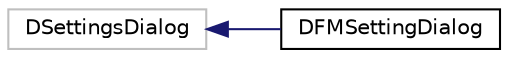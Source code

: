 digraph "类继承关系图"
{
  edge [fontname="Helvetica",fontsize="10",labelfontname="Helvetica",labelfontsize="10"];
  node [fontname="Helvetica",fontsize="10",shape=record];
  rankdir="LR";
  Node2751 [label="DSettingsDialog",height=0.2,width=0.4,color="grey75", fillcolor="white", style="filled"];
  Node2751 -> Node0 [dir="back",color="midnightblue",fontsize="10",style="solid",fontname="Helvetica"];
  Node0 [label="DFMSettingDialog",height=0.2,width=0.4,color="black", fillcolor="white", style="filled",URL="$class_d_f_m_setting_dialog.html"];
}
